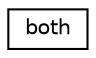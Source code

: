 digraph G
{
  edge [fontname="Helvetica",fontsize="10",labelfontname="Helvetica",labelfontsize="10"];
  node [fontname="Helvetica",fontsize="10",shape=record];
  rankdir="LR";
  Node1 [label="both",height=0.2,width=0.4,color="black", fillcolor="white", style="filled",URL="$structboth.html"];
}
